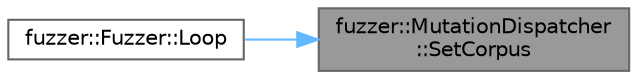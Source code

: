 digraph "fuzzer::MutationDispatcher::SetCorpus"
{
 // LATEX_PDF_SIZE
  bgcolor="transparent";
  edge [fontname=Helvetica,fontsize=10,labelfontname=Helvetica,labelfontsize=10];
  node [fontname=Helvetica,fontsize=10,shape=box,height=0.2,width=0.4];
  rankdir="RL";
  Node1 [id="Node000001",label="fuzzer::MutationDispatcher\l::SetCorpus",height=0.2,width=0.4,color="gray40", fillcolor="grey60", style="filled", fontcolor="black",tooltip=" "];
  Node1 -> Node2 [id="edge1_Node000001_Node000002",dir="back",color="steelblue1",style="solid",tooltip=" "];
  Node2 [id="Node000002",label="fuzzer::Fuzzer::Loop",height=0.2,width=0.4,color="grey40", fillcolor="white", style="filled",URL="$classfuzzer_1_1_fuzzer.html#a0306e29f06ced3d24ed0417ea2fef34b",tooltip=" "];
}
